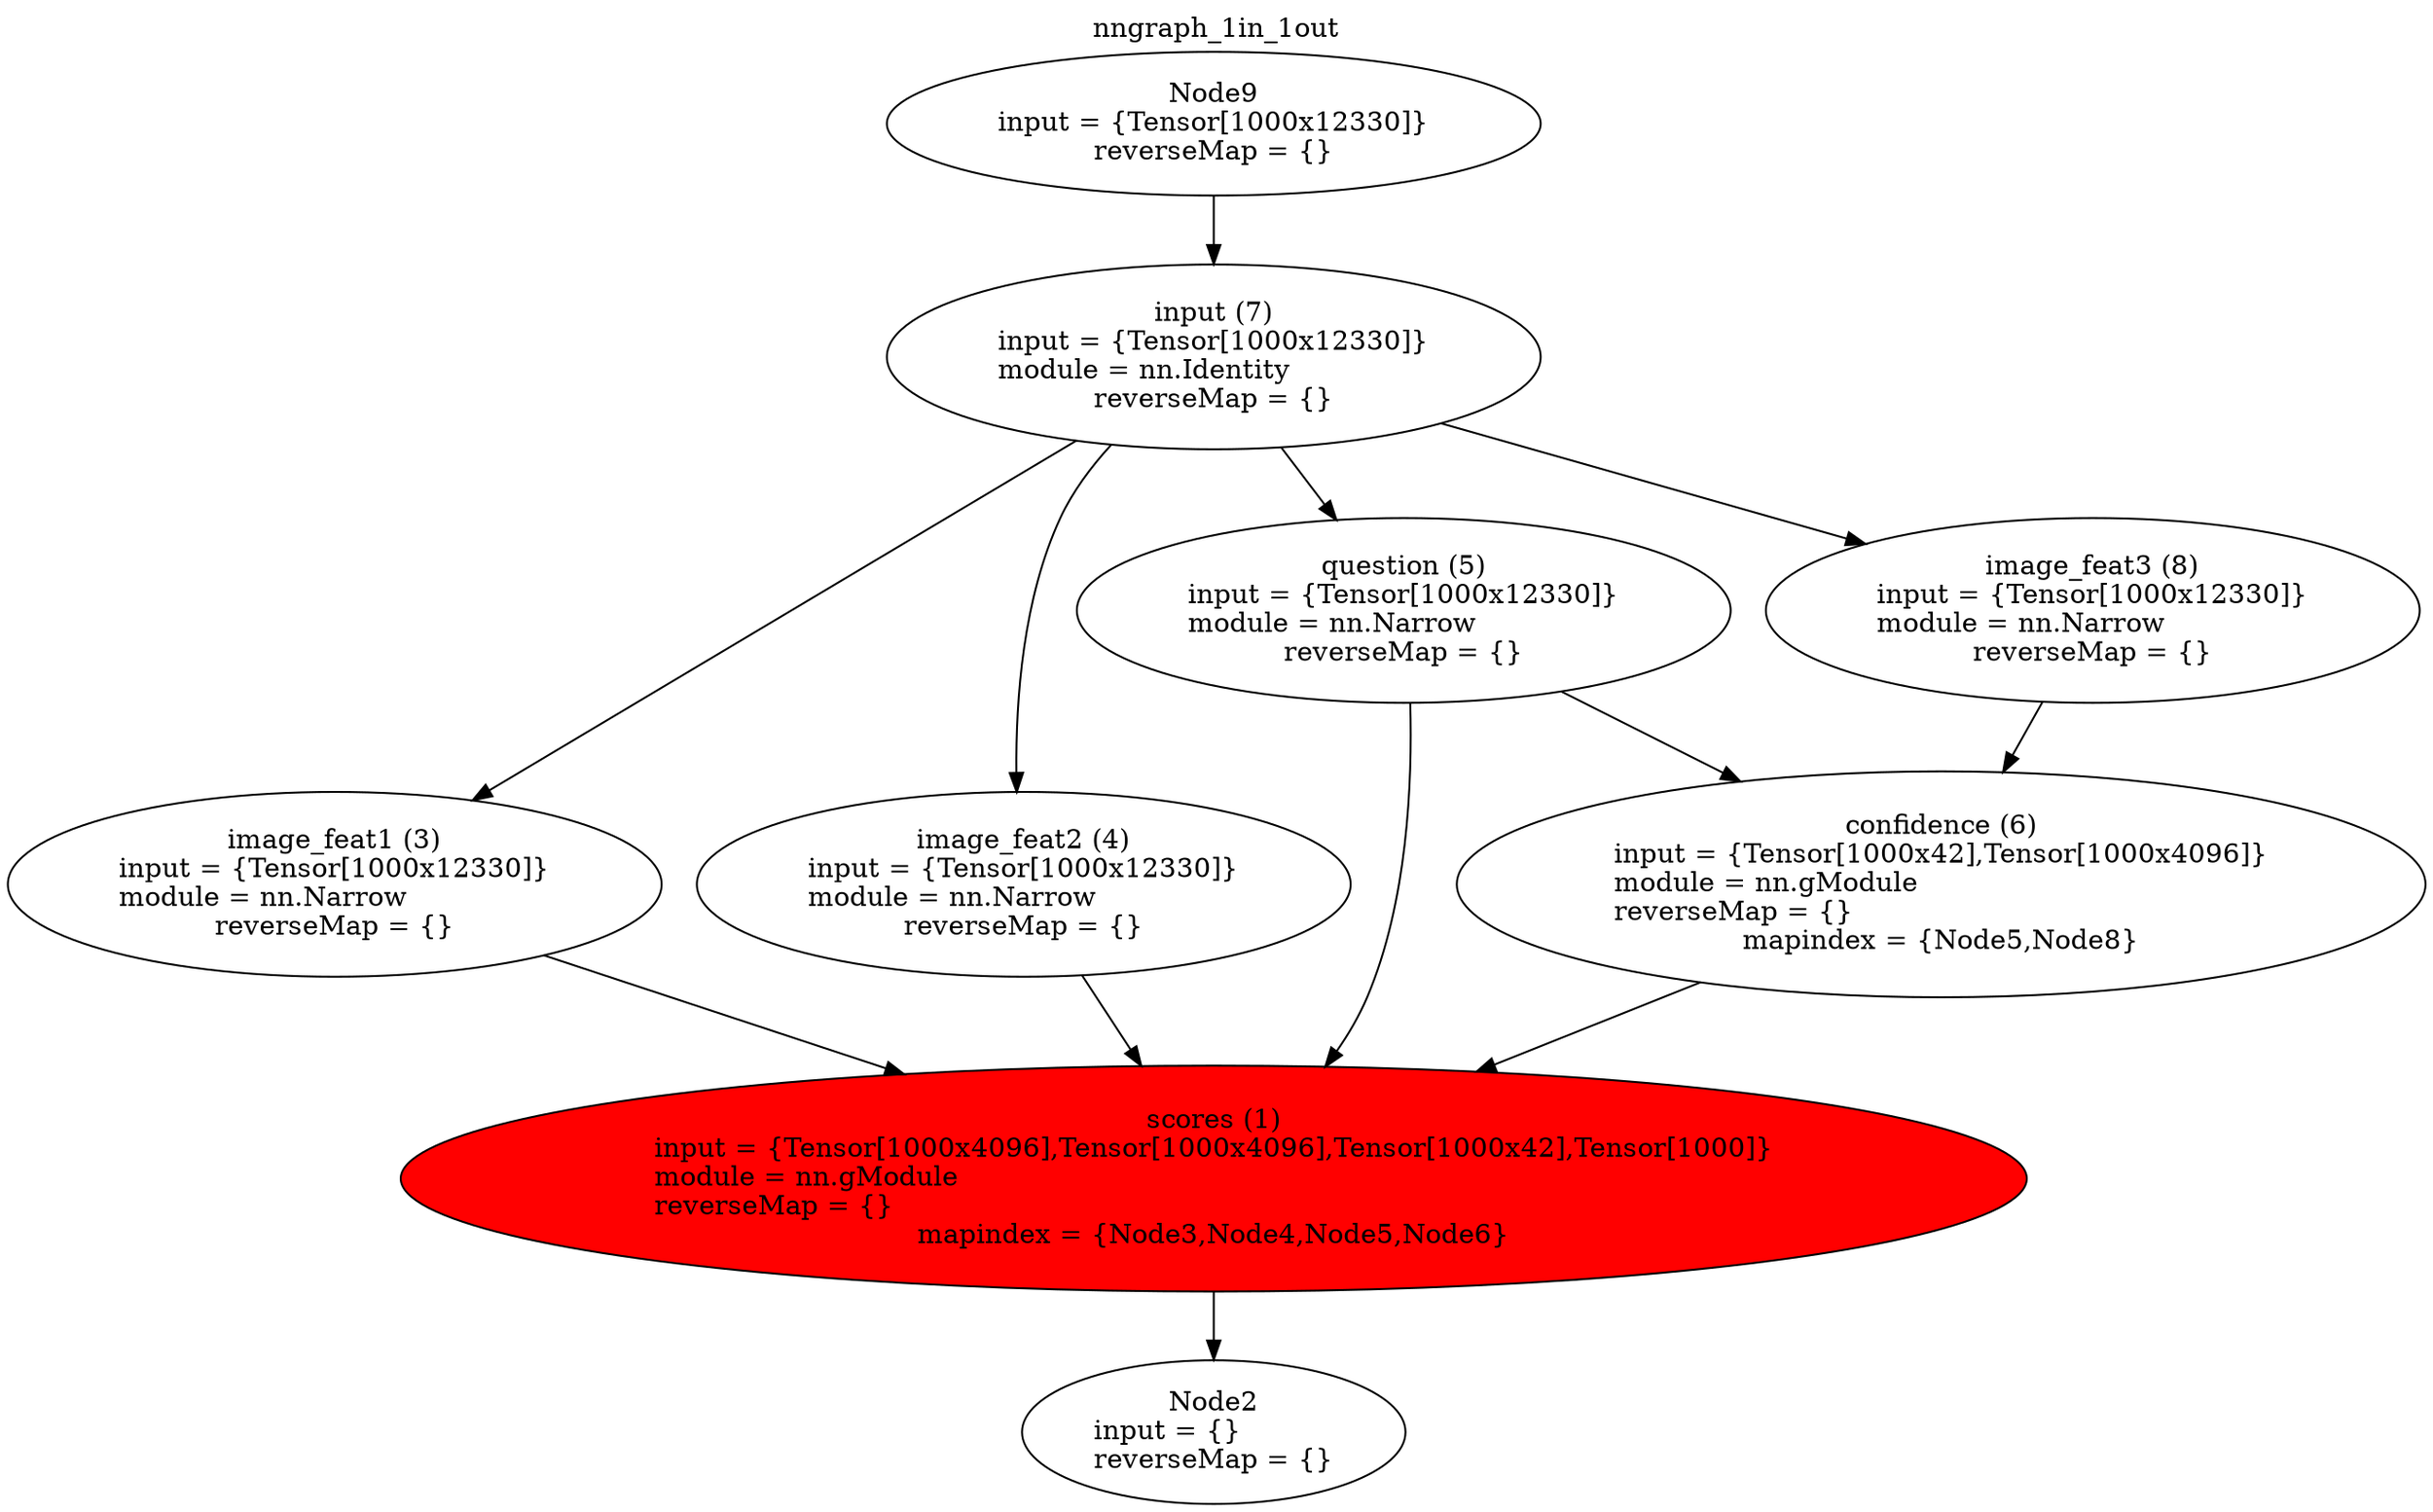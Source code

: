 digraph G {
labelloc="t";
label="nngraph_1in_1out";
node [shape = oval]; 
n1[label="scores (1)\ninput = {Tensor[1000x4096],Tensor[1000x4096],Tensor[1000x42],Tensor[1000]}\lmodule = nn.gModule\lreverseMap = {}\lmapindex = {Node3,Node4,Node5,Node6}" tooltip="[[string \"require 'nngraph';...\"]]:17_"];
n2[label="Node2\ninput = {}\lreverseMap = {}" tooltip="[[C]]:-1_"];
n3[label="image_feat1 (3)\ninput = {Tensor[1000x12330]}\lmodule = nn.Narrow\lreverseMap = {}" tooltip="[[string \"require 'nngraph';...\"]]:9_"];
n4[label="image_feat2 (4)\ninput = {Tensor[1000x12330]}\lmodule = nn.Narrow\lreverseMap = {}" tooltip="[[string \"require 'nngraph';...\"]]:10_"];
n5[label="question (5)\ninput = {Tensor[1000x12330]}\lmodule = nn.Narrow\lreverseMap = {}" tooltip="[[string \"require 'nngraph';...\"]]:12_"];
n6[label="confidence (6)\ninput = {Tensor[1000x42],Tensor[1000x4096]}\lmodule = nn.gModule\lreverseMap = {}\lmapindex = {Node5,Node8}" tooltip="[[string \"require 'nngraph';...\"]]:16_"];
n7[label="input (7)\ninput = {Tensor[1000x12330]}\lmodule = nn.Identity\lreverseMap = {}" tooltip="[[string \"require 'nngraph';...\"]]:7_"];
n8[label="image_feat3 (8)\ninput = {Tensor[1000x12330]}\lmodule = nn.Narrow\lreverseMap = {}" tooltip="[[string \"require 'nngraph';...\"]]:11_"];
n9[label="Node9\ninput = {Tensor[1000x12330]}\lreverseMap = {}" tooltip="[[C]]:-1_"];
n1 -> n2;
n3 -> n1;
n4 -> n1;
n5 -> n1;
n6 -> n1;
n7 -> n3;
n7 -> n4;
n7 -> n5;
n5 -> n6;
n8 -> n6;
n9 -> n7;
n7 -> n8;
n1[style=filled, fillcolor=red];
}